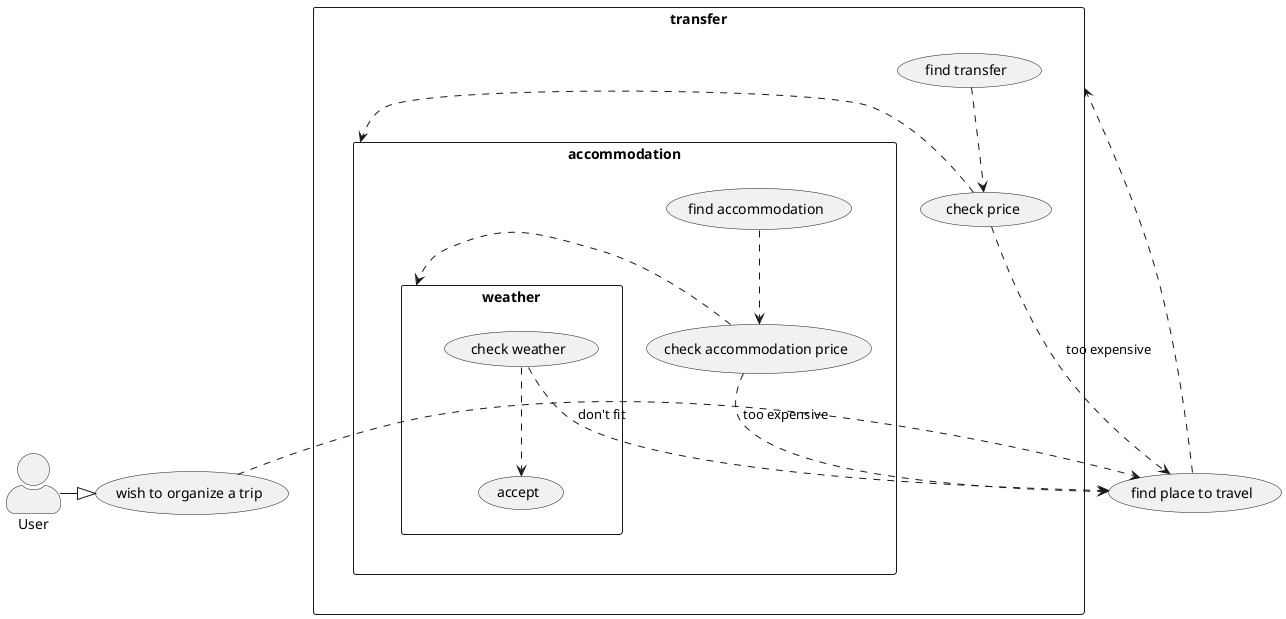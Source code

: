 @startuml
top to bottom direction

skinparam actorStyle awesome
actor User

"wish to organize a trip" as (wish)
"find place to travel" as (place)

:User: -r-|> wish
wish .> place
place .r.> transfer

rectangle transfer {
    "find transfer" as (transfer_find)
    "check price" as (transfer_check_price)

    transfer_find ..> transfer_check_price
    transfer_check_price .r.> (accommodation)
    transfer_check_price ..> (place) : too expensive
}

rectangle accommodation {
    "find accommodation" as (accommodation_find)
    "check accommodation price" as (accommodation_check_price)

    accommodation_find ..> accommodation_check_price
    accommodation_check_price .r.> (weather)
    accommodation_check_price .d.> (place) : too expensive
}

rectangle weather {
    "check weather" as (weather_check)

    weather_check ..> (accept)
    weather_check ..> (place) : don't fit
}



@enduml
